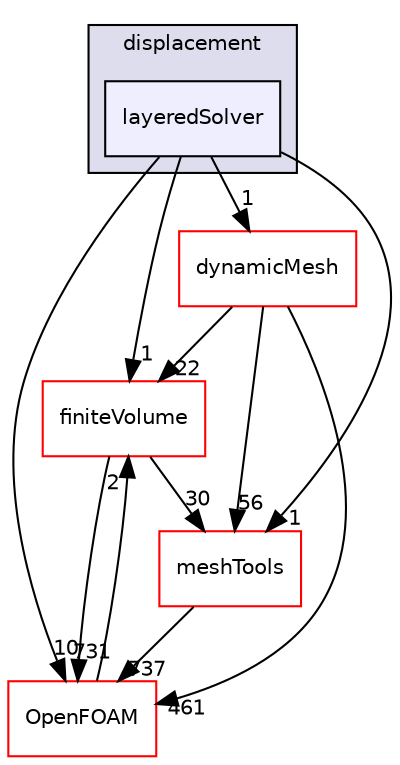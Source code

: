 digraph "src/fvMotionSolver/fvMotionSolvers/displacement/layeredSolver" {
  bgcolor=transparent;
  compound=true
  node [ fontsize="10", fontname="Helvetica"];
  edge [ labelfontsize="10", labelfontname="Helvetica"];
  subgraph clusterdir_6a2ca20b7e249992f3025a0ff36004ca {
    graph [ bgcolor="#ddddee", pencolor="black", label="displacement" fontname="Helvetica", fontsize="10", URL="dir_6a2ca20b7e249992f3025a0ff36004ca.html"]
  dir_17e1a3f4f2dbd7d57abbc2dec90703f9 [shape=box, label="layeredSolver", style="filled", fillcolor="#eeeeff", pencolor="black", URL="dir_17e1a3f4f2dbd7d57abbc2dec90703f9.html"];
  }
  dir_9bd15774b555cf7259a6fa18f99fe99b [shape=box label="finiteVolume" color="red" URL="dir_9bd15774b555cf7259a6fa18f99fe99b.html"];
  dir_ae30ad0bef50cf391b24c614251bb9fd [shape=box label="meshTools" color="red" URL="dir_ae30ad0bef50cf391b24c614251bb9fd.html"];
  dir_63742796c427c97a292c80f7db71da36 [shape=box label="dynamicMesh" color="red" URL="dir_63742796c427c97a292c80f7db71da36.html"];
  dir_c5473ff19b20e6ec4dfe5c310b3778a8 [shape=box label="OpenFOAM" color="red" URL="dir_c5473ff19b20e6ec4dfe5c310b3778a8.html"];
  dir_9bd15774b555cf7259a6fa18f99fe99b->dir_ae30ad0bef50cf391b24c614251bb9fd [headlabel="30", labeldistance=1.5 headhref="dir_000894_001741.html"];
  dir_9bd15774b555cf7259a6fa18f99fe99b->dir_c5473ff19b20e6ec4dfe5c310b3778a8 [headlabel="731", labeldistance=1.5 headhref="dir_000894_001887.html"];
  dir_17e1a3f4f2dbd7d57abbc2dec90703f9->dir_9bd15774b555cf7259a6fa18f99fe99b [headlabel="1", labeldistance=1.5 headhref="dir_001273_000894.html"];
  dir_17e1a3f4f2dbd7d57abbc2dec90703f9->dir_ae30ad0bef50cf391b24c614251bb9fd [headlabel="1", labeldistance=1.5 headhref="dir_001273_001741.html"];
  dir_17e1a3f4f2dbd7d57abbc2dec90703f9->dir_63742796c427c97a292c80f7db71da36 [headlabel="1", labeldistance=1.5 headhref="dir_001273_000802.html"];
  dir_17e1a3f4f2dbd7d57abbc2dec90703f9->dir_c5473ff19b20e6ec4dfe5c310b3778a8 [headlabel="10", labeldistance=1.5 headhref="dir_001273_001887.html"];
  dir_ae30ad0bef50cf391b24c614251bb9fd->dir_c5473ff19b20e6ec4dfe5c310b3778a8 [headlabel="737", labeldistance=1.5 headhref="dir_001741_001887.html"];
  dir_63742796c427c97a292c80f7db71da36->dir_9bd15774b555cf7259a6fa18f99fe99b [headlabel="22", labeldistance=1.5 headhref="dir_000802_000894.html"];
  dir_63742796c427c97a292c80f7db71da36->dir_ae30ad0bef50cf391b24c614251bb9fd [headlabel="56", labeldistance=1.5 headhref="dir_000802_001741.html"];
  dir_63742796c427c97a292c80f7db71da36->dir_c5473ff19b20e6ec4dfe5c310b3778a8 [headlabel="461", labeldistance=1.5 headhref="dir_000802_001887.html"];
  dir_c5473ff19b20e6ec4dfe5c310b3778a8->dir_9bd15774b555cf7259a6fa18f99fe99b [headlabel="2", labeldistance=1.5 headhref="dir_001887_000894.html"];
}

